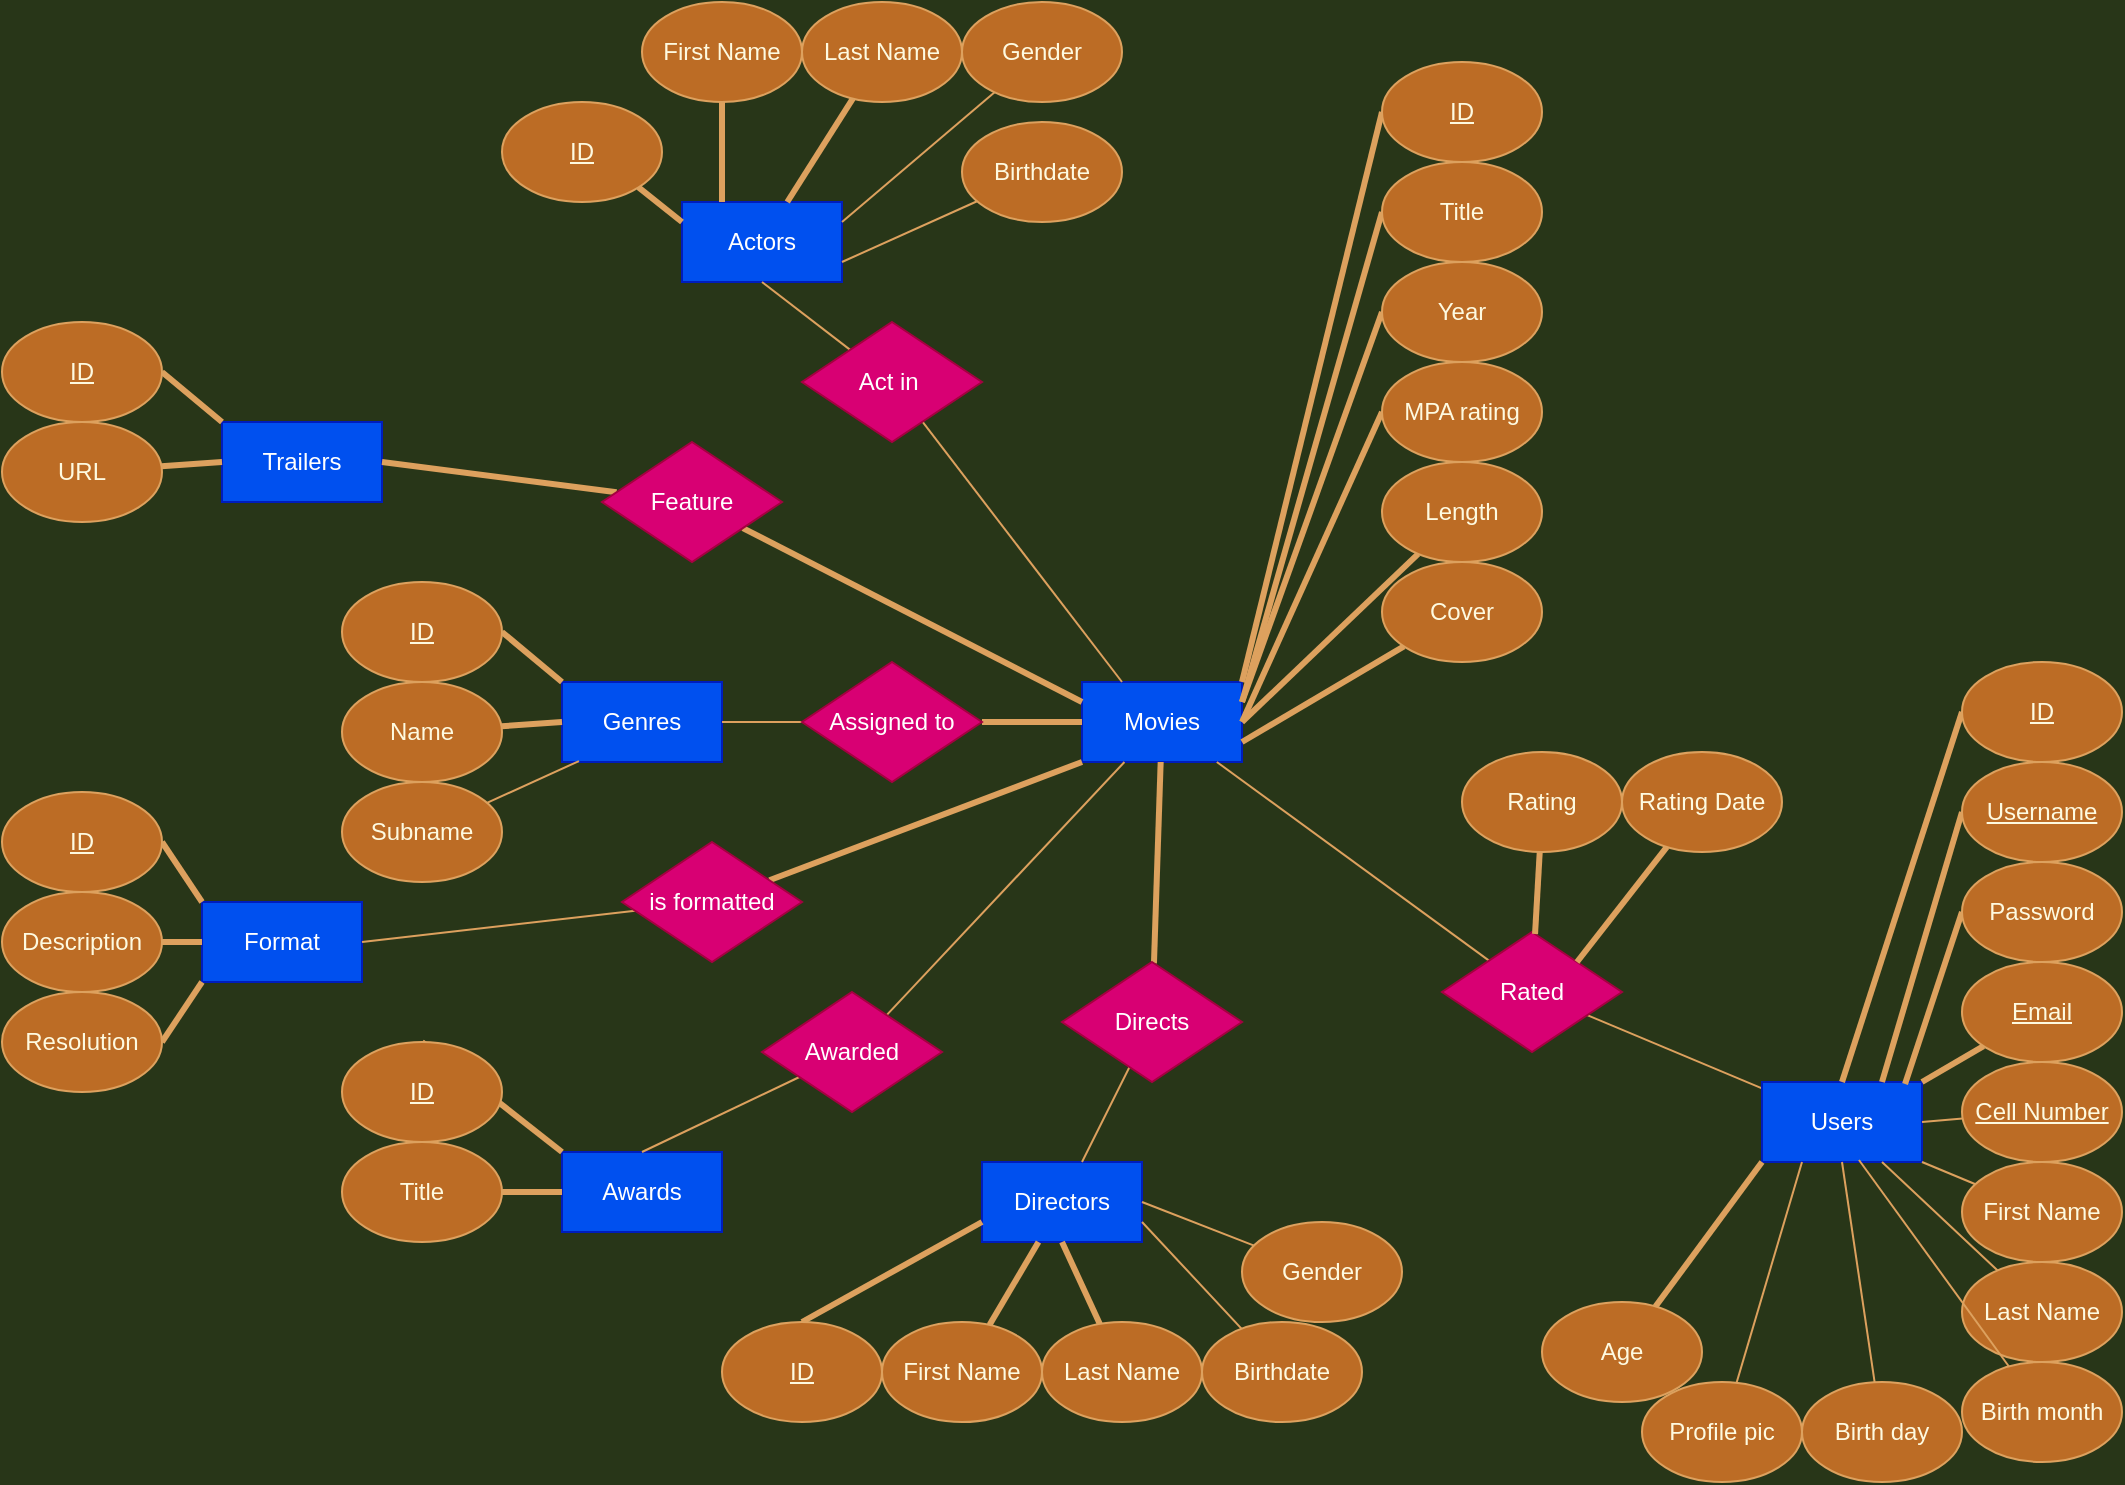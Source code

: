 <mxfile>
    <diagram id="TzO9_d-Kj98EIlD6F85Y" name="Page-1">
        <mxGraphModel dx="1506" dy="790" grid="1" gridSize="10" guides="1" tooltips="1" connect="1" arrows="1" fold="1" page="1" pageScale="1" pageWidth="1100" pageHeight="850" background="#283618" math="0" shadow="0">
            <root>
                <mxCell id="0"/>
                <mxCell id="1" parent="0"/>
                <mxCell id="2" value="Trailers" style="rounded=0;whiteSpace=wrap;html=1;fillColor=#0050ef;strokeColor=#001DBC;fontColor=#ffffff;" parent="1" vertex="1">
                    <mxGeometry x="120" y="220" width="80" height="40" as="geometry"/>
                </mxCell>
                <mxCell id="3" value="Format" style="rounded=0;whiteSpace=wrap;html=1;fillColor=#0050ef;strokeColor=#001DBC;fontColor=#ffffff;" parent="1" vertex="1">
                    <mxGeometry x="110" y="460" width="80" height="40" as="geometry"/>
                </mxCell>
                <mxCell id="4" value="Genres" style="rounded=0;whiteSpace=wrap;html=1;fillColor=#0050ef;strokeColor=#001DBC;fontColor=#ffffff;" parent="1" vertex="1">
                    <mxGeometry x="290" y="350" width="80" height="40" as="geometry"/>
                </mxCell>
                <mxCell id="5" value="Actors" style="rounded=0;whiteSpace=wrap;html=1;fillColor=#0050ef;strokeColor=#001DBC;fontColor=#ffffff;" parent="1" vertex="1">
                    <mxGeometry x="350" y="110" width="80" height="40" as="geometry"/>
                </mxCell>
                <mxCell id="6" value="Directors" style="rounded=0;whiteSpace=wrap;html=1;fillColor=#0050ef;strokeColor=#001DBC;fontColor=#ffffff;" parent="1" vertex="1">
                    <mxGeometry x="500" y="590" width="80" height="40" as="geometry"/>
                </mxCell>
                <mxCell id="8" value="Movies" style="rounded=0;whiteSpace=wrap;html=1;fillColor=#0050ef;strokeColor=#001DBC;fontColor=#ffffff;" parent="1" vertex="1">
                    <mxGeometry x="550" y="350" width="80" height="40" as="geometry"/>
                </mxCell>
                <mxCell id="10" value="Awards" style="rounded=0;whiteSpace=wrap;html=1;fillColor=#0050ef;strokeColor=#001DBC;fontColor=#ffffff;" parent="1" vertex="1">
                    <mxGeometry x="290" y="585" width="80" height="40" as="geometry"/>
                </mxCell>
                <mxCell id="83" value="" style="edgeStyle=none;rounded=1;sketch=0;orthogonalLoop=1;jettySize=auto;html=1;fontColor=#FEFAE0;startArrow=none;startFill=0;endArrow=none;endFill=0;strokeColor=#DDA15E;strokeWidth=1;fillColor=#BC6C25;" edge="1" parent="1" source="11" target="69">
                    <mxGeometry relative="1" as="geometry"/>
                </mxCell>
                <mxCell id="11" value="Users" style="rounded=0;whiteSpace=wrap;html=1;fillColor=#0050ef;strokeColor=#001DBC;fontColor=#ffffff;" parent="1" vertex="1">
                    <mxGeometry x="890" y="550" width="80" height="40" as="geometry"/>
                </mxCell>
                <mxCell id="13" style="rounded=0;orthogonalLoop=1;jettySize=auto;html=1;entryX=1;entryY=0;entryDx=0;entryDy=0;strokeWidth=3;endArrow=none;endFill=0;exitX=0;exitY=0.5;exitDx=0;exitDy=0;labelBackgroundColor=#283618;strokeColor=#DDA15E;fontColor=#FEFAE0;" edge="1" parent="1" source="12" target="8">
                    <mxGeometry relative="1" as="geometry"/>
                </mxCell>
                <mxCell id="12" value="&lt;u&gt;ID&lt;/u&gt;" style="ellipse;whiteSpace=wrap;html=1;fillColor=#BC6C25;strokeColor=#DDA15E;fontColor=#FEFAE0;" vertex="1" parent="1">
                    <mxGeometry x="700" y="40" width="80" height="50" as="geometry"/>
                </mxCell>
                <mxCell id="14" style="rounded=0;orthogonalLoop=1;jettySize=auto;html=1;strokeWidth=3;endArrow=none;endFill=0;entryX=0;entryY=0;entryDx=0;entryDy=0;exitX=1;exitY=0.5;exitDx=0;exitDy=0;labelBackgroundColor=#283618;strokeColor=#DDA15E;fontColor=#FEFAE0;" edge="1" parent="1" source="15" target="2">
                    <mxGeometry relative="1" as="geometry">
                        <mxPoint x="100" y="240" as="targetPoint"/>
                    </mxGeometry>
                </mxCell>
                <mxCell id="15" value="&lt;u&gt;ID&lt;/u&gt;" style="ellipse;whiteSpace=wrap;html=1;fillColor=#BC6C25;strokeColor=#DDA15E;fontColor=#FEFAE0;" vertex="1" parent="1">
                    <mxGeometry x="10" y="170" width="80" height="50" as="geometry"/>
                </mxCell>
                <mxCell id="16" style="rounded=0;orthogonalLoop=1;jettySize=auto;html=1;strokeWidth=3;endArrow=none;endFill=0;entryX=0;entryY=0;entryDx=0;entryDy=0;exitX=1;exitY=0.5;exitDx=0;exitDy=0;labelBackgroundColor=#283618;strokeColor=#DDA15E;fontColor=#FEFAE0;" edge="1" parent="1" source="17" target="4">
                    <mxGeometry relative="1" as="geometry">
                        <mxPoint x="280" y="370" as="targetPoint"/>
                    </mxGeometry>
                </mxCell>
                <mxCell id="17" value="&lt;u&gt;ID&lt;/u&gt;" style="ellipse;whiteSpace=wrap;html=1;fillColor=#BC6C25;strokeColor=#DDA15E;fontColor=#FEFAE0;" vertex="1" parent="1">
                    <mxGeometry x="180" y="300" width="80" height="50" as="geometry"/>
                </mxCell>
                <mxCell id="18" style="rounded=0;orthogonalLoop=1;jettySize=auto;html=1;strokeWidth=3;endArrow=none;endFill=0;entryX=0;entryY=0;entryDx=0;entryDy=0;exitX=1;exitY=0.5;exitDx=0;exitDy=0;labelBackgroundColor=#283618;strokeColor=#DDA15E;fontColor=#FEFAE0;" edge="1" parent="1" source="19" target="3">
                    <mxGeometry relative="1" as="geometry">
                        <mxPoint x="90" y="470" as="targetPoint"/>
                    </mxGeometry>
                </mxCell>
                <mxCell id="19" value="&lt;u&gt;ID&lt;/u&gt;" style="ellipse;whiteSpace=wrap;html=1;fillColor=#BC6C25;strokeColor=#DDA15E;fontColor=#FEFAE0;" vertex="1" parent="1">
                    <mxGeometry x="10" y="405" width="80" height="50" as="geometry"/>
                </mxCell>
                <mxCell id="20" style="rounded=0;orthogonalLoop=1;jettySize=auto;html=1;strokeWidth=3;endArrow=none;endFill=0;exitX=1;exitY=1;exitDx=0;exitDy=0;labelBackgroundColor=#283618;strokeColor=#DDA15E;fontColor=#FEFAE0;entryX=0;entryY=0.25;entryDx=0;entryDy=0;" edge="1" parent="1" source="21" target="5">
                    <mxGeometry relative="1" as="geometry">
                        <mxPoint x="380" y="100" as="targetPoint"/>
                    </mxGeometry>
                </mxCell>
                <mxCell id="21" value="&lt;u&gt;ID&lt;/u&gt;" style="ellipse;whiteSpace=wrap;html=1;fillColor=#BC6C25;strokeColor=#DDA15E;fontColor=#FEFAE0;" vertex="1" parent="1">
                    <mxGeometry x="260" y="60" width="80" height="50" as="geometry"/>
                </mxCell>
                <mxCell id="22" style="rounded=0;orthogonalLoop=1;jettySize=auto;html=1;entryX=0;entryY=0;entryDx=0;entryDy=0;strokeWidth=3;endArrow=none;endFill=0;exitX=0.5;exitY=0;exitDx=0;exitDy=0;labelBackgroundColor=#283618;strokeColor=#DDA15E;fontColor=#FEFAE0;" edge="1" parent="1" source="23" target="10">
                    <mxGeometry relative="1" as="geometry">
                        <mxPoint x="290" y="585" as="targetPoint"/>
                    </mxGeometry>
                </mxCell>
                <mxCell id="23" value="&lt;u&gt;ID&lt;/u&gt;" style="ellipse;whiteSpace=wrap;html=1;fillColor=#BC6C25;strokeColor=#DDA15E;fontColor=#FEFAE0;" vertex="1" parent="1">
                    <mxGeometry x="180" y="530" width="80" height="50" as="geometry"/>
                </mxCell>
                <mxCell id="25" style="edgeStyle=none;rounded=0;orthogonalLoop=1;jettySize=auto;html=1;entryX=0;entryY=0.75;entryDx=0;entryDy=0;endArrow=none;endFill=0;strokeWidth=3;exitX=0.5;exitY=0;exitDx=0;exitDy=0;labelBackgroundColor=#283618;strokeColor=#DDA15E;fontColor=#FEFAE0;" edge="1" parent="1" source="24" target="6">
                    <mxGeometry relative="1" as="geometry"/>
                </mxCell>
                <mxCell id="24" value="&lt;u&gt;ID&lt;/u&gt;" style="ellipse;whiteSpace=wrap;html=1;fillColor=#BC6C25;strokeColor=#DDA15E;fontColor=#FEFAE0;" vertex="1" parent="1">
                    <mxGeometry x="370" y="670" width="80" height="50" as="geometry"/>
                </mxCell>
                <mxCell id="29" style="edgeStyle=none;rounded=0;orthogonalLoop=1;jettySize=auto;html=1;entryX=0.5;entryY=0;entryDx=0;entryDy=0;endArrow=none;endFill=0;strokeWidth=3;exitX=0;exitY=0.5;exitDx=0;exitDy=0;labelBackgroundColor=#283618;strokeColor=#DDA15E;fontColor=#FEFAE0;" edge="1" parent="1" source="28" target="11">
                    <mxGeometry relative="1" as="geometry"/>
                </mxCell>
                <mxCell id="28" value="&lt;u&gt;ID&lt;/u&gt;" style="ellipse;whiteSpace=wrap;html=1;fillColor=#BC6C25;strokeColor=#DDA15E;fontColor=#FEFAE0;" vertex="1" parent="1">
                    <mxGeometry x="990" y="340" width="80" height="50" as="geometry"/>
                </mxCell>
                <mxCell id="32" style="edgeStyle=none;rounded=0;orthogonalLoop=1;jettySize=auto;html=1;entryX=0;entryY=0.5;entryDx=0;entryDy=0;endArrow=none;endFill=0;strokeWidth=3;labelBackgroundColor=#283618;strokeColor=#DDA15E;fontColor=#FEFAE0;" edge="1" parent="1" source="31" target="4">
                    <mxGeometry relative="1" as="geometry"/>
                </mxCell>
                <mxCell id="31" value="Name" style="ellipse;whiteSpace=wrap;html=1;fillColor=#BC6C25;strokeColor=#DDA15E;fontColor=#FEFAE0;" vertex="1" parent="1">
                    <mxGeometry x="180" y="350" width="80" height="50" as="geometry"/>
                </mxCell>
                <mxCell id="34" value="" style="edgeStyle=none;rounded=0;orthogonalLoop=1;jettySize=auto;html=1;endArrow=none;endFill=0;strokeWidth=1;labelBackgroundColor=#283618;strokeColor=#DDA15E;fontColor=#FEFAE0;" edge="1" parent="1" source="33" target="4">
                    <mxGeometry relative="1" as="geometry"/>
                </mxCell>
                <mxCell id="35" value="" style="edgeStyle=none;rounded=0;orthogonalLoop=1;jettySize=auto;html=1;endArrow=none;endFill=0;strokeWidth=3;labelBackgroundColor=#283618;strokeColor=#DDA15E;fontColor=#FEFAE0;" edge="1" parent="1" source="33" target="8">
                    <mxGeometry relative="1" as="geometry"/>
                </mxCell>
                <mxCell id="33" value="Assigned to" style="rhombus;whiteSpace=wrap;html=1;fillColor=#d80073;strokeColor=#A50040;fontColor=#ffffff;" vertex="1" parent="1">
                    <mxGeometry x="410" y="340" width="90" height="60" as="geometry"/>
                </mxCell>
                <mxCell id="38" value="" style="rounded=1;sketch=0;orthogonalLoop=1;jettySize=auto;html=1;fontColor=#FEFAE0;strokeColor=#DDA15E;fillColor=#BC6C25;strokeWidth=3;endArrow=none;endFill=0;" edge="1" parent="1" source="37" target="3">
                    <mxGeometry relative="1" as="geometry"/>
                </mxCell>
                <mxCell id="37" value="Description" style="ellipse;whiteSpace=wrap;html=1;fillColor=#BC6C25;strokeColor=#DDA15E;fontColor=#FEFAE0;" vertex="1" parent="1">
                    <mxGeometry x="10" y="455" width="80" height="50" as="geometry"/>
                </mxCell>
                <mxCell id="40" style="edgeStyle=none;rounded=1;sketch=0;orthogonalLoop=1;jettySize=auto;html=1;entryX=0;entryY=1;entryDx=0;entryDy=0;fontColor=#FEFAE0;endArrow=none;endFill=0;strokeColor=#DDA15E;strokeWidth=3;fillColor=#BC6C25;exitX=1;exitY=0.5;exitDx=0;exitDy=0;" edge="1" parent="1" source="39" target="3">
                    <mxGeometry relative="1" as="geometry"/>
                </mxCell>
                <mxCell id="39" value="Resolution" style="ellipse;whiteSpace=wrap;html=1;fillColor=#BC6C25;strokeColor=#DDA15E;fontColor=#FEFAE0;" vertex="1" parent="1">
                    <mxGeometry x="10" y="505" width="80" height="50" as="geometry"/>
                </mxCell>
                <mxCell id="43" style="edgeStyle=none;rounded=1;sketch=0;orthogonalLoop=1;jettySize=auto;html=1;entryX=1;entryY=0.5;entryDx=0;entryDy=0;fontColor=#FEFAE0;endArrow=none;endFill=0;strokeColor=#DDA15E;strokeWidth=1;fillColor=#BC6C25;" edge="1" parent="1" source="41" target="3">
                    <mxGeometry relative="1" as="geometry"/>
                </mxCell>
                <mxCell id="44" style="edgeStyle=none;rounded=1;sketch=0;orthogonalLoop=1;jettySize=auto;html=1;entryX=0;entryY=1;entryDx=0;entryDy=0;fontColor=#FEFAE0;endArrow=none;endFill=0;strokeColor=#DDA15E;strokeWidth=3;fillColor=#BC6C25;startArrow=none;startFill=0;" edge="1" parent="1" source="41" target="8">
                    <mxGeometry relative="1" as="geometry"/>
                </mxCell>
                <mxCell id="41" value="is formatted" style="rhombus;whiteSpace=wrap;html=1;fillColor=#d80073;strokeColor=#A50040;fontColor=#ffffff;" vertex="1" parent="1">
                    <mxGeometry x="320" y="430" width="90" height="60" as="geometry"/>
                </mxCell>
                <mxCell id="46" style="edgeStyle=none;rounded=1;sketch=0;orthogonalLoop=1;jettySize=auto;html=1;entryX=0.106;entryY=0.988;entryDx=0;entryDy=0;entryPerimeter=0;fontColor=#FEFAE0;startArrow=none;startFill=0;endArrow=none;endFill=0;strokeColor=#DDA15E;strokeWidth=1;fillColor=#BC6C25;" edge="1" parent="1" source="45" target="4">
                    <mxGeometry relative="1" as="geometry"/>
                </mxCell>
                <mxCell id="45" value="Subname" style="ellipse;whiteSpace=wrap;html=1;fillColor=#BC6C25;strokeColor=#DDA15E;fontColor=#FEFAE0;" vertex="1" parent="1">
                    <mxGeometry x="180" y="400" width="80" height="50" as="geometry"/>
                </mxCell>
                <mxCell id="48" style="edgeStyle=none;rounded=1;sketch=0;orthogonalLoop=1;jettySize=auto;html=1;entryX=0;entryY=0.5;entryDx=0;entryDy=0;fontColor=#FEFAE0;startArrow=none;startFill=0;endArrow=none;endFill=0;strokeColor=#DDA15E;strokeWidth=3;fillColor=#BC6C25;" edge="1" parent="1" source="47" target="2">
                    <mxGeometry relative="1" as="geometry"/>
                </mxCell>
                <mxCell id="47" value="URL" style="ellipse;whiteSpace=wrap;html=1;fillColor=#BC6C25;strokeColor=#DDA15E;fontColor=#FEFAE0;" vertex="1" parent="1">
                    <mxGeometry x="10" y="220" width="80" height="50" as="geometry"/>
                </mxCell>
                <mxCell id="50" style="edgeStyle=none;rounded=1;sketch=0;orthogonalLoop=1;jettySize=auto;html=1;entryX=1;entryY=0.5;entryDx=0;entryDy=0;fontColor=#FEFAE0;startArrow=none;startFill=0;endArrow=none;endFill=0;strokeColor=#DDA15E;strokeWidth=3;fillColor=#BC6C25;" edge="1" parent="1" source="49" target="2">
                    <mxGeometry relative="1" as="geometry"/>
                </mxCell>
                <mxCell id="51" style="edgeStyle=none;rounded=1;sketch=0;orthogonalLoop=1;jettySize=auto;html=1;entryX=0;entryY=0.25;entryDx=0;entryDy=0;fontColor=#FEFAE0;startArrow=none;startFill=0;endArrow=none;endFill=0;strokeColor=#DDA15E;strokeWidth=3;fillColor=#BC6C25;" edge="1" parent="1" source="49" target="8">
                    <mxGeometry relative="1" as="geometry"/>
                </mxCell>
                <mxCell id="49" value="Feature" style="rhombus;whiteSpace=wrap;html=1;fillColor=#d80073;strokeColor=#A50040;fontColor=#ffffff;" vertex="1" parent="1">
                    <mxGeometry x="310" y="230" width="90" height="60" as="geometry"/>
                </mxCell>
                <mxCell id="53" style="edgeStyle=none;rounded=1;sketch=0;orthogonalLoop=1;jettySize=auto;html=1;entryX=0.25;entryY=0;entryDx=0;entryDy=0;fontColor=#FEFAE0;startArrow=none;startFill=0;endArrow=none;endFill=0;strokeColor=#DDA15E;strokeWidth=3;fillColor=#BC6C25;" edge="1" parent="1" source="52" target="5">
                    <mxGeometry relative="1" as="geometry"/>
                </mxCell>
                <mxCell id="52" value="First Name" style="ellipse;whiteSpace=wrap;html=1;fillColor=#BC6C25;strokeColor=#DDA15E;fontColor=#FEFAE0;" vertex="1" parent="1">
                    <mxGeometry x="330" y="10" width="80" height="50" as="geometry"/>
                </mxCell>
                <mxCell id="55" style="edgeStyle=none;rounded=1;sketch=0;orthogonalLoop=1;jettySize=auto;html=1;fontColor=#FEFAE0;startArrow=none;startFill=0;endArrow=none;endFill=0;strokeColor=#DDA15E;strokeWidth=3;fillColor=#BC6C25;" edge="1" parent="1" source="54" target="5">
                    <mxGeometry relative="1" as="geometry">
                        <mxPoint x="460" y="80" as="targetPoint"/>
                    </mxGeometry>
                </mxCell>
                <mxCell id="54" value="Last Name" style="ellipse;whiteSpace=wrap;html=1;fillColor=#BC6C25;strokeColor=#DDA15E;fontColor=#FEFAE0;" vertex="1" parent="1">
                    <mxGeometry x="410" y="10" width="80" height="50" as="geometry"/>
                </mxCell>
                <mxCell id="57" style="edgeStyle=none;rounded=1;sketch=0;orthogonalLoop=1;jettySize=auto;html=1;fontColor=#FEFAE0;startArrow=none;startFill=0;endArrow=none;endFill=0;strokeColor=#DDA15E;strokeWidth=1;fillColor=#BC6C25;entryX=1;entryY=0.25;entryDx=0;entryDy=0;" edge="1" parent="1" source="56" target="5">
                    <mxGeometry relative="1" as="geometry">
                        <mxPoint x="470" y="100" as="targetPoint"/>
                    </mxGeometry>
                </mxCell>
                <mxCell id="56" value="Gender" style="ellipse;whiteSpace=wrap;html=1;fillColor=#BC6C25;strokeColor=#DDA15E;fontColor=#FEFAE0;" vertex="1" parent="1">
                    <mxGeometry x="490" y="10" width="80" height="50" as="geometry"/>
                </mxCell>
                <mxCell id="59" style="edgeStyle=none;rounded=1;sketch=0;orthogonalLoop=1;jettySize=auto;html=1;entryX=1;entryY=0.75;entryDx=0;entryDy=0;fontColor=#FEFAE0;startArrow=none;startFill=0;endArrow=none;endFill=0;strokeColor=#DDA15E;strokeWidth=1;fillColor=#BC6C25;" edge="1" parent="1" source="58" target="5">
                    <mxGeometry relative="1" as="geometry"/>
                </mxCell>
                <mxCell id="58" value="Birthdate" style="ellipse;whiteSpace=wrap;html=1;fillColor=#BC6C25;strokeColor=#DDA15E;fontColor=#FEFAE0;" vertex="1" parent="1">
                    <mxGeometry x="490" y="70" width="80" height="50" as="geometry"/>
                </mxCell>
                <mxCell id="61" style="edgeStyle=none;rounded=1;sketch=0;orthogonalLoop=1;jettySize=auto;html=1;entryX=0.5;entryY=1;entryDx=0;entryDy=0;fontColor=#FEFAE0;startArrow=none;startFill=0;endArrow=none;endFill=0;strokeColor=#DDA15E;strokeWidth=1;fillColor=#BC6C25;" edge="1" parent="1" source="60" target="5">
                    <mxGeometry relative="1" as="geometry"/>
                </mxCell>
                <mxCell id="62" style="edgeStyle=none;rounded=1;sketch=0;orthogonalLoop=1;jettySize=auto;html=1;entryX=0.25;entryY=0;entryDx=0;entryDy=0;fontColor=#FEFAE0;startArrow=none;startFill=0;endArrow=none;endFill=0;strokeColor=#DDA15E;strokeWidth=1;fillColor=#BC6C25;" edge="1" parent="1" source="60" target="8">
                    <mxGeometry relative="1" as="geometry"/>
                </mxCell>
                <mxCell id="60" value="Act in&amp;nbsp;" style="rhombus;whiteSpace=wrap;html=1;fillColor=#d80073;strokeColor=#A50040;fontColor=#ffffff;" vertex="1" parent="1">
                    <mxGeometry x="410" y="170" width="90" height="60" as="geometry"/>
                </mxCell>
                <mxCell id="64" style="edgeStyle=none;rounded=1;sketch=0;orthogonalLoop=1;jettySize=auto;html=1;entryX=0;entryY=0.5;entryDx=0;entryDy=0;fontColor=#FEFAE0;startArrow=none;startFill=0;endArrow=none;endFill=0;strokeColor=#DDA15E;strokeWidth=3;fillColor=#BC6C25;" edge="1" parent="1" source="63" target="10">
                    <mxGeometry relative="1" as="geometry"/>
                </mxCell>
                <mxCell id="63" value="Title" style="ellipse;whiteSpace=wrap;html=1;fillColor=#BC6C25;strokeColor=#DDA15E;fontColor=#FEFAE0;" vertex="1" parent="1">
                    <mxGeometry x="180" y="580" width="80" height="50" as="geometry"/>
                </mxCell>
                <mxCell id="66" value="" style="edgeStyle=none;rounded=1;sketch=0;orthogonalLoop=1;jettySize=auto;html=1;fontColor=#FEFAE0;startArrow=none;startFill=0;endArrow=none;endFill=0;strokeColor=#DDA15E;strokeWidth=1;fillColor=#BC6C25;" edge="1" parent="1" source="65" target="8">
                    <mxGeometry relative="1" as="geometry"/>
                </mxCell>
                <mxCell id="67" value="" style="edgeStyle=none;rounded=1;sketch=0;orthogonalLoop=1;jettySize=auto;html=1;fontColor=#FEFAE0;startArrow=none;startFill=0;endArrow=none;endFill=0;strokeColor=#DDA15E;strokeWidth=1;fillColor=#BC6C25;entryX=0.5;entryY=0;entryDx=0;entryDy=0;" edge="1" parent="1" source="65" target="10">
                    <mxGeometry relative="1" as="geometry"/>
                </mxCell>
                <mxCell id="65" value="Awarded" style="rhombus;whiteSpace=wrap;html=1;fillColor=#d80073;strokeColor=#A50040;fontColor=#ffffff;" vertex="1" parent="1">
                    <mxGeometry x="390" y="505" width="90" height="60" as="geometry"/>
                </mxCell>
                <mxCell id="71" value="" style="edgeStyle=none;rounded=1;sketch=0;orthogonalLoop=1;jettySize=auto;html=1;fontColor=#FEFAE0;startArrow=none;startFill=0;endArrow=none;endFill=0;strokeColor=#DDA15E;strokeWidth=1;fillColor=#BC6C25;" edge="1" parent="1" source="69" target="8">
                    <mxGeometry relative="1" as="geometry"/>
                </mxCell>
                <mxCell id="69" value="Rated" style="rhombus;whiteSpace=wrap;html=1;fillColor=#d80073;strokeColor=#A50040;fontColor=#ffffff;" vertex="1" parent="1">
                    <mxGeometry x="730" y="475" width="90" height="60" as="geometry"/>
                </mxCell>
                <mxCell id="72" style="edgeStyle=none;rounded=1;sketch=0;orthogonalLoop=1;jettySize=auto;html=1;fontColor=#FEFAE0;startArrow=none;startFill=0;endArrow=none;endFill=0;strokeColor=#DDA15E;strokeWidth=3;fillColor=#BC6C25;" edge="1" parent="1" source="73" target="6">
                    <mxGeometry relative="1" as="geometry">
                        <mxPoint x="670" y="700" as="targetPoint"/>
                    </mxGeometry>
                </mxCell>
                <mxCell id="73" value="First Name" style="ellipse;whiteSpace=wrap;html=1;fillColor=#BC6C25;strokeColor=#DDA15E;fontColor=#FEFAE0;" vertex="1" parent="1">
                    <mxGeometry x="450" y="670" width="80" height="50" as="geometry"/>
                </mxCell>
                <mxCell id="74" style="edgeStyle=none;rounded=1;sketch=0;orthogonalLoop=1;jettySize=auto;html=1;fontColor=#FEFAE0;startArrow=none;startFill=0;endArrow=none;endFill=0;strokeColor=#DDA15E;strokeWidth=3;fillColor=#BC6C25;entryX=0.5;entryY=1;entryDx=0;entryDy=0;" edge="1" parent="1" source="75" target="6">
                    <mxGeometry relative="1" as="geometry">
                        <mxPoint x="702.632" y="700" as="targetPoint"/>
                    </mxGeometry>
                </mxCell>
                <mxCell id="75" value="Last Name" style="ellipse;whiteSpace=wrap;html=1;fillColor=#BC6C25;strokeColor=#DDA15E;fontColor=#FEFAE0;" vertex="1" parent="1">
                    <mxGeometry x="530" y="670" width="80" height="50" as="geometry"/>
                </mxCell>
                <mxCell id="76" style="edgeStyle=none;rounded=1;sketch=0;orthogonalLoop=1;jettySize=auto;html=1;fontColor=#FEFAE0;startArrow=none;startFill=0;endArrow=none;endFill=0;strokeColor=#DDA15E;strokeWidth=1;fillColor=#BC6C25;entryX=1;entryY=0.5;entryDx=0;entryDy=0;" edge="1" parent="1" source="77" target="6">
                    <mxGeometry relative="1" as="geometry">
                        <mxPoint x="730" y="710" as="targetPoint"/>
                    </mxGeometry>
                </mxCell>
                <mxCell id="77" value="Gender" style="ellipse;whiteSpace=wrap;html=1;fillColor=#BC6C25;strokeColor=#DDA15E;fontColor=#FEFAE0;" vertex="1" parent="1">
                    <mxGeometry x="630" y="620" width="80" height="50" as="geometry"/>
                </mxCell>
                <mxCell id="78" style="edgeStyle=none;rounded=1;sketch=0;orthogonalLoop=1;jettySize=auto;html=1;entryX=1;entryY=0.75;entryDx=0;entryDy=0;fontColor=#FEFAE0;startArrow=none;startFill=0;endArrow=none;endFill=0;strokeColor=#DDA15E;strokeWidth=1;fillColor=#BC6C25;" edge="1" parent="1" source="79" target="6">
                    <mxGeometry relative="1" as="geometry">
                        <mxPoint x="730" y="730" as="targetPoint"/>
                    </mxGeometry>
                </mxCell>
                <mxCell id="79" value="Birthdate" style="ellipse;whiteSpace=wrap;html=1;fillColor=#BC6C25;strokeColor=#DDA15E;fontColor=#FEFAE0;" vertex="1" parent="1">
                    <mxGeometry x="610" y="670" width="80" height="50" as="geometry"/>
                </mxCell>
                <mxCell id="81" value="" style="edgeStyle=none;rounded=1;sketch=0;orthogonalLoop=1;jettySize=auto;html=1;fontColor=#FEFAE0;startArrow=none;startFill=0;endArrow=none;endFill=0;strokeColor=#DDA15E;strokeWidth=1;fillColor=#BC6C25;" edge="1" parent="1" source="80" target="6">
                    <mxGeometry relative="1" as="geometry"/>
                </mxCell>
                <mxCell id="82" value="" style="edgeStyle=none;rounded=1;sketch=0;orthogonalLoop=1;jettySize=auto;html=1;fontColor=#FEFAE0;startArrow=none;startFill=0;endArrow=none;endFill=0;strokeColor=#DDA15E;strokeWidth=3;fillColor=#BC6C25;fontStyle=1" edge="1" parent="1" source="80" target="8">
                    <mxGeometry relative="1" as="geometry"/>
                </mxCell>
                <mxCell id="80" value="Directs" style="rhombus;whiteSpace=wrap;html=1;fillColor=#d80073;strokeColor=#A50040;fontColor=#ffffff;" vertex="1" parent="1">
                    <mxGeometry x="540" y="490" width="90" height="60" as="geometry"/>
                </mxCell>
                <mxCell id="90" style="edgeStyle=none;rounded=1;sketch=0;orthogonalLoop=1;jettySize=auto;html=1;entryX=1;entryY=0.25;entryDx=0;entryDy=0;fontColor=#FEFAE0;startArrow=none;startFill=0;endArrow=none;endFill=0;strokeColor=#DDA15E;strokeWidth=3;fillColor=#BC6C25;exitX=0;exitY=0.5;exitDx=0;exitDy=0;" edge="1" parent="1" source="84" target="8">
                    <mxGeometry relative="1" as="geometry"/>
                </mxCell>
                <mxCell id="84" value="Title" style="ellipse;whiteSpace=wrap;html=1;fillColor=#BC6C25;strokeColor=#DDA15E;fontColor=#FEFAE0;" vertex="1" parent="1">
                    <mxGeometry x="700" y="90" width="80" height="50" as="geometry"/>
                </mxCell>
                <mxCell id="91" style="edgeStyle=none;rounded=1;sketch=0;orthogonalLoop=1;jettySize=auto;html=1;entryX=1;entryY=0.25;entryDx=0;entryDy=0;fontColor=#FEFAE0;startArrow=none;startFill=0;endArrow=none;endFill=0;strokeColor=#DDA15E;strokeWidth=3;fillColor=#BC6C25;exitX=0;exitY=0.5;exitDx=0;exitDy=0;" edge="1" parent="1" source="86" target="8">
                    <mxGeometry relative="1" as="geometry"/>
                </mxCell>
                <mxCell id="86" value="Year" style="ellipse;whiteSpace=wrap;html=1;fillColor=#BC6C25;strokeColor=#DDA15E;fontColor=#FEFAE0;" vertex="1" parent="1">
                    <mxGeometry x="700" y="140" width="80" height="50" as="geometry"/>
                </mxCell>
                <mxCell id="92" style="edgeStyle=none;rounded=1;sketch=0;orthogonalLoop=1;jettySize=auto;html=1;entryX=1;entryY=0.5;entryDx=0;entryDy=0;fontColor=#FEFAE0;startArrow=none;startFill=0;endArrow=none;endFill=0;strokeColor=#DDA15E;strokeWidth=3;fillColor=#BC6C25;exitX=0;exitY=0.5;exitDx=0;exitDy=0;" edge="1" parent="1" source="87" target="8">
                    <mxGeometry relative="1" as="geometry"/>
                </mxCell>
                <mxCell id="87" value="MPA rating" style="ellipse;whiteSpace=wrap;html=1;fillColor=#BC6C25;strokeColor=#DDA15E;fontColor=#FEFAE0;" vertex="1" parent="1">
                    <mxGeometry x="700" y="190" width="80" height="50" as="geometry"/>
                </mxCell>
                <mxCell id="93" style="edgeStyle=none;rounded=1;sketch=0;orthogonalLoop=1;jettySize=auto;html=1;entryX=1;entryY=0.5;entryDx=0;entryDy=0;fontColor=#FEFAE0;startArrow=none;startFill=0;endArrow=none;endFill=0;strokeColor=#DDA15E;strokeWidth=3;fillColor=#BC6C25;" edge="1" parent="1" source="89" target="8">
                    <mxGeometry relative="1" as="geometry"/>
                </mxCell>
                <mxCell id="89" value="Length" style="ellipse;whiteSpace=wrap;html=1;fillColor=#BC6C25;strokeColor=#DDA15E;fontColor=#FEFAE0;" vertex="1" parent="1">
                    <mxGeometry x="700" y="240" width="80" height="50" as="geometry"/>
                </mxCell>
                <mxCell id="96" value="" style="edgeStyle=none;rounded=1;sketch=0;orthogonalLoop=1;jettySize=auto;html=1;fontColor=#FEFAE0;startArrow=none;startFill=0;endArrow=none;endFill=0;strokeColor=#DDA15E;strokeWidth=3;fillColor=#BC6C25;" edge="1" parent="1" source="95" target="69">
                    <mxGeometry relative="1" as="geometry"/>
                </mxCell>
                <mxCell id="95" value="Rating" style="ellipse;whiteSpace=wrap;html=1;fillColor=#BC6C25;strokeColor=#DDA15E;fontColor=#FEFAE0;" vertex="1" parent="1">
                    <mxGeometry x="740" y="385" width="80" height="50" as="geometry"/>
                </mxCell>
                <mxCell id="98" style="edgeStyle=none;rounded=1;sketch=0;orthogonalLoop=1;jettySize=auto;html=1;entryX=1;entryY=0;entryDx=0;entryDy=0;fontColor=#FEFAE0;startArrow=none;startFill=0;endArrow=none;endFill=0;strokeColor=#DDA15E;strokeWidth=3;fillColor=#BC6C25;" edge="1" parent="1" source="97" target="69">
                    <mxGeometry relative="1" as="geometry"/>
                </mxCell>
                <mxCell id="97" value="Rating Date" style="ellipse;whiteSpace=wrap;html=1;fillColor=#BC6C25;strokeColor=#DDA15E;fontColor=#FEFAE0;" vertex="1" parent="1">
                    <mxGeometry x="820" y="385" width="80" height="50" as="geometry"/>
                </mxCell>
                <mxCell id="100" style="edgeStyle=none;rounded=1;sketch=0;orthogonalLoop=1;jettySize=auto;html=1;entryX=0.75;entryY=0;entryDx=0;entryDy=0;fontColor=#FEFAE0;startArrow=none;startFill=0;endArrow=none;endFill=0;strokeColor=#DDA15E;strokeWidth=3;fillColor=#BC6C25;exitX=0;exitY=0.5;exitDx=0;exitDy=0;" edge="1" parent="1" source="99" target="11">
                    <mxGeometry relative="1" as="geometry"/>
                </mxCell>
                <mxCell id="99" value="&lt;u&gt;Username&lt;/u&gt;" style="ellipse;whiteSpace=wrap;html=1;fillColor=#BC6C25;strokeColor=#DDA15E;fontColor=#FEFAE0;" vertex="1" parent="1">
                    <mxGeometry x="990" y="390" width="80" height="50" as="geometry"/>
                </mxCell>
                <mxCell id="102" style="edgeStyle=none;rounded=1;sketch=0;orthogonalLoop=1;jettySize=auto;html=1;entryX=0.894;entryY=0.025;entryDx=0;entryDy=0;fontColor=#FEFAE0;startArrow=none;startFill=0;endArrow=none;endFill=0;strokeColor=#DDA15E;strokeWidth=3;fillColor=#BC6C25;entryPerimeter=0;exitX=0;exitY=0.5;exitDx=0;exitDy=0;" edge="1" parent="1" source="101" target="11">
                    <mxGeometry relative="1" as="geometry">
                        <mxPoint x="970" y="460" as="targetPoint"/>
                    </mxGeometry>
                </mxCell>
                <mxCell id="101" value="Password" style="ellipse;whiteSpace=wrap;html=1;fillColor=#BC6C25;strokeColor=#DDA15E;fontColor=#FEFAE0;" vertex="1" parent="1">
                    <mxGeometry x="990" y="440" width="80" height="50" as="geometry"/>
                </mxCell>
                <mxCell id="104" style="edgeStyle=none;rounded=1;sketch=0;orthogonalLoop=1;jettySize=auto;html=1;entryX=1;entryY=1;entryDx=0;entryDy=0;fontColor=#FEFAE0;startArrow=none;startFill=0;endArrow=none;endFill=0;strokeColor=#DDA15E;strokeWidth=1;fillColor=#BC6C25;" edge="1" parent="1" source="103" target="11">
                    <mxGeometry relative="1" as="geometry"/>
                </mxCell>
                <mxCell id="103" value="First Name" style="ellipse;whiteSpace=wrap;html=1;fillColor=#BC6C25;strokeColor=#DDA15E;fontColor=#FEFAE0;" vertex="1" parent="1">
                    <mxGeometry x="990" y="590" width="80" height="50" as="geometry"/>
                </mxCell>
                <mxCell id="106" style="edgeStyle=none;rounded=1;sketch=0;orthogonalLoop=1;jettySize=auto;html=1;entryX=0.75;entryY=1;entryDx=0;entryDy=0;fontColor=#FEFAE0;startArrow=none;startFill=0;endArrow=none;endFill=0;strokeColor=#DDA15E;strokeWidth=1;fillColor=#BC6C25;" edge="1" parent="1" source="105" target="11">
                    <mxGeometry relative="1" as="geometry"/>
                </mxCell>
                <mxCell id="105" value="Last Name" style="ellipse;whiteSpace=wrap;html=1;fillColor=#BC6C25;strokeColor=#DDA15E;fontColor=#FEFAE0;" vertex="1" parent="1">
                    <mxGeometry x="990" y="640" width="80" height="50" as="geometry"/>
                </mxCell>
                <mxCell id="108" style="edgeStyle=none;rounded=1;sketch=0;orthogonalLoop=1;jettySize=auto;html=1;entryX=0.606;entryY=0.975;entryDx=0;entryDy=0;entryPerimeter=0;fontColor=#FEFAE0;startArrow=none;startFill=0;endArrow=none;endFill=0;strokeColor=#DDA15E;strokeWidth=1;fillColor=#BC6C25;" edge="1" parent="1" source="107" target="11">
                    <mxGeometry relative="1" as="geometry"/>
                </mxCell>
                <mxCell id="107" value="Birth month" style="ellipse;whiteSpace=wrap;html=1;fillColor=#BC6C25;strokeColor=#DDA15E;fontColor=#FEFAE0;" vertex="1" parent="1">
                    <mxGeometry x="990" y="690" width="80" height="50" as="geometry"/>
                </mxCell>
                <mxCell id="110" style="edgeStyle=none;rounded=1;sketch=0;orthogonalLoop=1;jettySize=auto;html=1;entryX=0.5;entryY=1;entryDx=0;entryDy=0;fontColor=#FEFAE0;startArrow=none;startFill=0;endArrow=none;endFill=0;strokeColor=#DDA15E;strokeWidth=1;fillColor=#BC6C25;" edge="1" parent="1" source="109" target="11">
                    <mxGeometry relative="1" as="geometry"/>
                </mxCell>
                <mxCell id="109" value="Birth day" style="ellipse;whiteSpace=wrap;html=1;fillColor=#BC6C25;strokeColor=#DDA15E;fontColor=#FEFAE0;" vertex="1" parent="1">
                    <mxGeometry x="910" y="700" width="80" height="50" as="geometry"/>
                </mxCell>
                <mxCell id="112" style="edgeStyle=none;rounded=1;sketch=0;orthogonalLoop=1;jettySize=auto;html=1;entryX=0.25;entryY=1;entryDx=0;entryDy=0;fontColor=#FEFAE0;startArrow=none;startFill=0;endArrow=none;endFill=0;strokeColor=#DDA15E;strokeWidth=1;fillColor=#BC6C25;" edge="1" parent="1" source="111" target="11">
                    <mxGeometry relative="1" as="geometry"/>
                </mxCell>
                <mxCell id="111" value="Profile pic" style="ellipse;whiteSpace=wrap;html=1;fillColor=#BC6C25;strokeColor=#DDA15E;fontColor=#FEFAE0;" vertex="1" parent="1">
                    <mxGeometry x="830" y="700" width="80" height="50" as="geometry"/>
                </mxCell>
                <mxCell id="114" style="edgeStyle=none;rounded=1;sketch=0;orthogonalLoop=1;jettySize=auto;html=1;entryX=1;entryY=0;entryDx=0;entryDy=0;fontColor=#FEFAE0;startArrow=none;startFill=0;endArrow=none;endFill=0;strokeColor=#DDA15E;strokeWidth=3;fillColor=#BC6C25;" edge="1" parent="1" source="113" target="11">
                    <mxGeometry relative="1" as="geometry"/>
                </mxCell>
                <mxCell id="113" value="Email" style="ellipse;whiteSpace=wrap;html=1;fillColor=#BC6C25;strokeColor=#DDA15E;fontColor=#FEFAE0;fontStyle=4" vertex="1" parent="1">
                    <mxGeometry x="990" y="490" width="80" height="50" as="geometry"/>
                </mxCell>
                <mxCell id="117" style="edgeStyle=none;rounded=1;sketch=0;orthogonalLoop=1;jettySize=auto;html=1;entryX=1;entryY=0.5;entryDx=0;entryDy=0;fontColor=#FEFAE0;startArrow=none;startFill=0;endArrow=none;endFill=0;strokeColor=#DDA15E;strokeWidth=1;fillColor=#BC6C25;" edge="1" parent="1" source="116" target="11">
                    <mxGeometry relative="1" as="geometry"/>
                </mxCell>
                <mxCell id="116" value="Cell Number" style="ellipse;whiteSpace=wrap;html=1;fillColor=#BC6C25;strokeColor=#DDA15E;fontColor=#FEFAE0;fontStyle=4" vertex="1" parent="1">
                    <mxGeometry x="990" y="540" width="80" height="50" as="geometry"/>
                </mxCell>
                <mxCell id="119" style="edgeStyle=none;rounded=1;sketch=0;orthogonalLoop=1;jettySize=auto;html=1;entryX=0;entryY=1;entryDx=0;entryDy=0;fontColor=#FEFAE0;startArrow=none;startFill=0;endArrow=none;endFill=0;strokeColor=#DDA15E;strokeWidth=3;fillColor=#BC6C25;" edge="1" parent="1" source="118" target="11">
                    <mxGeometry relative="1" as="geometry"/>
                </mxCell>
                <mxCell id="118" value="Age" style="ellipse;whiteSpace=wrap;html=1;fillColor=#BC6C25;strokeColor=#DDA15E;fontColor=#FEFAE0;" vertex="1" parent="1">
                    <mxGeometry x="780" y="660" width="80" height="50" as="geometry"/>
                </mxCell>
                <mxCell id="121" style="edgeStyle=none;rounded=1;sketch=0;orthogonalLoop=1;jettySize=auto;html=1;entryX=1;entryY=0.75;entryDx=0;entryDy=0;fontColor=#FEFAE0;startArrow=none;startFill=0;endArrow=none;endFill=0;strokeColor=#DDA15E;strokeWidth=3;fillColor=#BC6C25;" edge="1" parent="1" source="120" target="8">
                    <mxGeometry relative="1" as="geometry"/>
                </mxCell>
                <mxCell id="120" value="Cover" style="ellipse;whiteSpace=wrap;html=1;fillColor=#BC6C25;strokeColor=#DDA15E;fontColor=#FEFAE0;" vertex="1" parent="1">
                    <mxGeometry x="700" y="290" width="80" height="50" as="geometry"/>
                </mxCell>
            </root>
        </mxGraphModel>
    </diagram>
</mxfile>